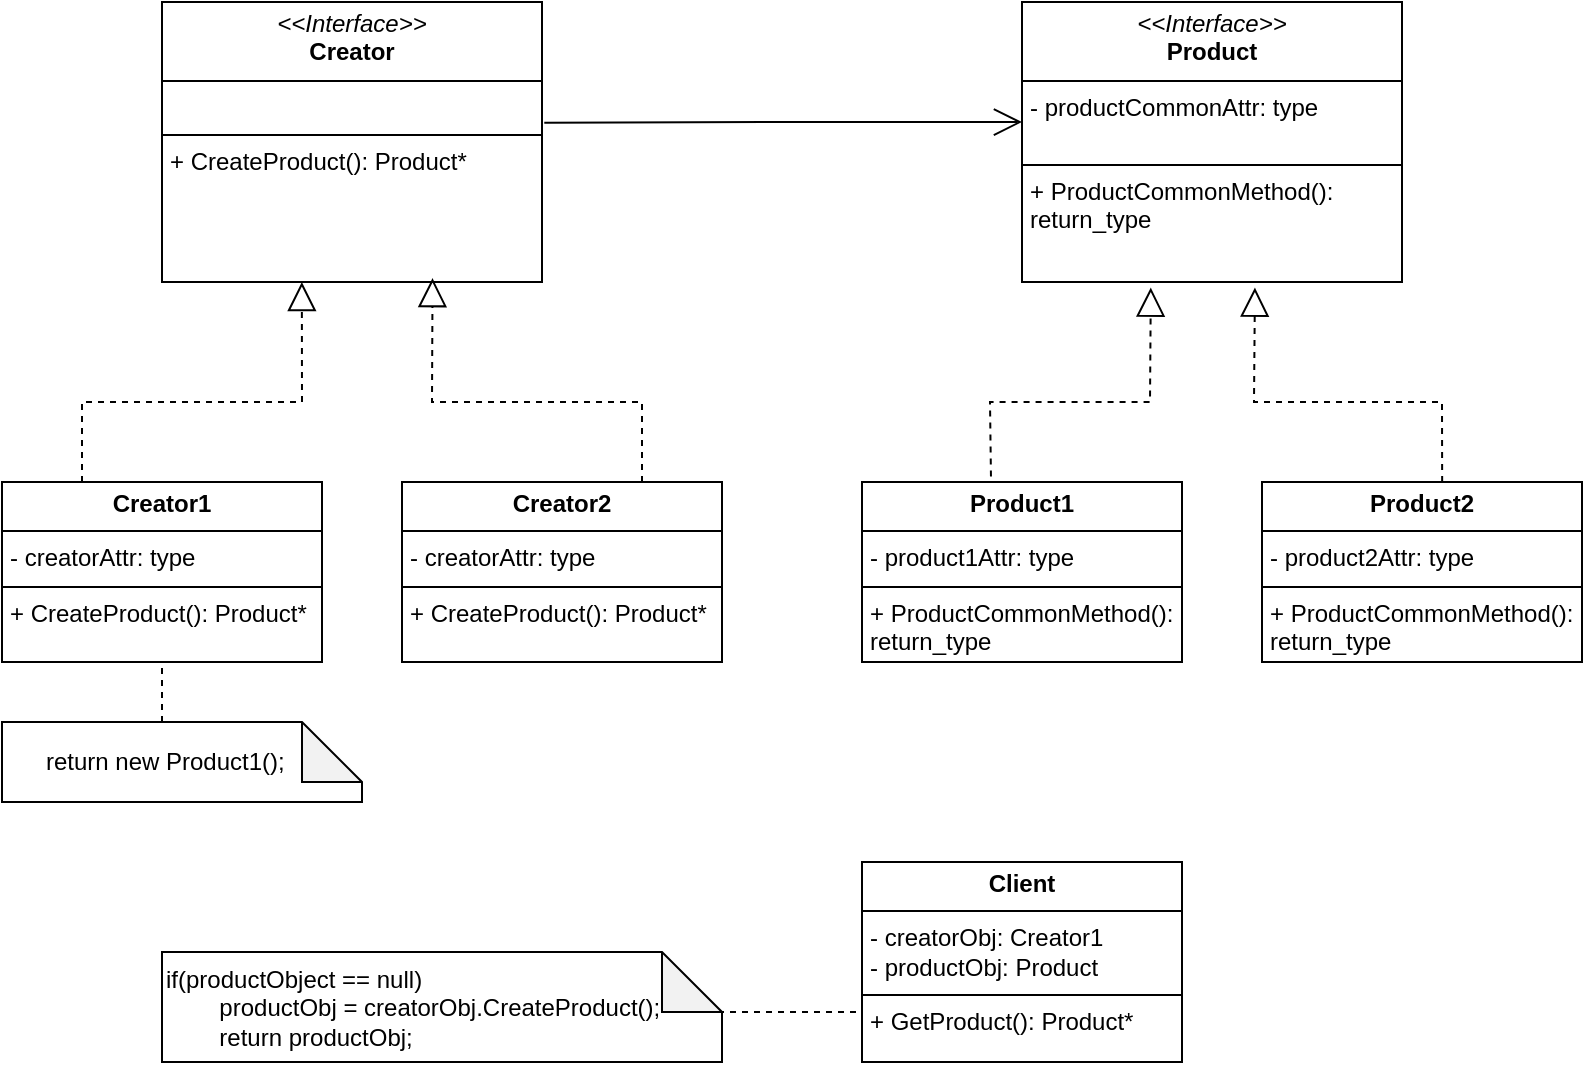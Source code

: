 <mxfile version="26.2.13">
  <diagram id="C5RBs43oDa-KdzZeNtuy" name="Page-1">
    <mxGraphModel dx="1044" dy="575" grid="1" gridSize="10" guides="1" tooltips="1" connect="1" arrows="1" fold="1" page="1" pageScale="1" pageWidth="827" pageHeight="1169" math="0" shadow="0">
      <root>
        <mxCell id="WIyWlLk6GJQsqaUBKTNV-0" />
        <mxCell id="WIyWlLk6GJQsqaUBKTNV-1" parent="WIyWlLk6GJQsqaUBKTNV-0" />
        <mxCell id="eBdvUt5oQFF3fciLyBsF-1" value="&lt;p style=&quot;margin:0px;margin-top:4px;text-align:center;&quot;&gt;&lt;i&gt;&amp;lt;&amp;lt;Interface&amp;gt;&amp;gt;&lt;/i&gt;&lt;br&gt;&lt;b&gt;Creator&lt;/b&gt;&lt;/p&gt;&lt;hr size=&quot;1&quot; style=&quot;border-style:solid;&quot;&gt;&lt;p style=&quot;margin:0px;margin-left:4px;&quot;&gt;&lt;br&gt;&lt;/p&gt;&lt;hr size=&quot;1&quot; style=&quot;border-style:solid;&quot;&gt;&lt;p style=&quot;margin:0px;margin-left:4px;&quot;&gt;+ CreateProduct(): Product*&lt;br&gt;&lt;br&gt;&lt;/p&gt;" style="verticalAlign=top;align=left;overflow=fill;html=1;whiteSpace=wrap;" vertex="1" parent="WIyWlLk6GJQsqaUBKTNV-1">
          <mxGeometry x="90" y="120" width="190" height="140" as="geometry" />
        </mxCell>
        <mxCell id="eBdvUt5oQFF3fciLyBsF-2" value="&lt;p style=&quot;margin:0px;margin-top:4px;text-align:center;&quot;&gt;&lt;i&gt;&amp;lt;&amp;lt;Interface&amp;gt;&amp;gt;&lt;/i&gt;&lt;br&gt;&lt;b&gt;Product&lt;/b&gt;&lt;/p&gt;&lt;hr size=&quot;1&quot; style=&quot;border-style:solid;&quot;&gt;&lt;p style=&quot;margin:0px;margin-left:4px;&quot;&gt;- productCommonAttr: type&lt;br&gt;&lt;br&gt;&lt;/p&gt;&lt;hr size=&quot;1&quot; style=&quot;border-style:solid;&quot;&gt;&lt;p style=&quot;margin:0px;margin-left:4px;&quot;&gt;+ ProductCommonMethod(): return_type&lt;/p&gt;" style="verticalAlign=top;align=left;overflow=fill;html=1;whiteSpace=wrap;" vertex="1" parent="WIyWlLk6GJQsqaUBKTNV-1">
          <mxGeometry x="520" y="120" width="190" height="140" as="geometry" />
        </mxCell>
        <mxCell id="eBdvUt5oQFF3fciLyBsF-6" value="" style="endArrow=open;endFill=1;endSize=12;html=1;rounded=0;exitX=1.006;exitY=0.431;exitDx=0;exitDy=0;exitPerimeter=0;entryX=0;entryY=0.429;entryDx=0;entryDy=0;entryPerimeter=0;" edge="1" parent="WIyWlLk6GJQsqaUBKTNV-1" source="eBdvUt5oQFF3fciLyBsF-1" target="eBdvUt5oQFF3fciLyBsF-2">
          <mxGeometry width="160" relative="1" as="geometry">
            <mxPoint x="320" y="180" as="sourcePoint" />
            <mxPoint x="480" y="180" as="targetPoint" />
            <Array as="points">
              <mxPoint x="400" y="180" />
            </Array>
          </mxGeometry>
        </mxCell>
        <mxCell id="eBdvUt5oQFF3fciLyBsF-7" value="&lt;p style=&quot;margin:0px;margin-top:4px;text-align:center;&quot;&gt;&lt;b&gt;Creator1&lt;/b&gt;&lt;/p&gt;&lt;hr size=&quot;1&quot; style=&quot;border-style:solid;&quot;&gt;&lt;p style=&quot;margin:0px;margin-left:4px;&quot;&gt;- creatorAttr: type&lt;/p&gt;&lt;hr size=&quot;1&quot; style=&quot;border-style:solid;&quot;&gt;&lt;p style=&quot;margin:0px;margin-left:4px;&quot;&gt;+ CreateProduct(): Product*&lt;/p&gt;" style="verticalAlign=top;align=left;overflow=fill;html=1;whiteSpace=wrap;" vertex="1" parent="WIyWlLk6GJQsqaUBKTNV-1">
          <mxGeometry x="10" y="360" width="160" height="90" as="geometry" />
        </mxCell>
        <mxCell id="eBdvUt5oQFF3fciLyBsF-8" value="&lt;p style=&quot;margin:0px;margin-top:4px;text-align:center;&quot;&gt;&lt;b&gt;Creator2&lt;/b&gt;&lt;/p&gt;&lt;hr size=&quot;1&quot; style=&quot;border-style:solid;&quot;&gt;&lt;p style=&quot;margin:0px;margin-left:4px;&quot;&gt;- creatorAttr: type&lt;/p&gt;&lt;hr size=&quot;1&quot; style=&quot;border-style:solid;&quot;&gt;&lt;p style=&quot;margin:0px;margin-left:4px;&quot;&gt;+ CreateProduct(): Product*&lt;/p&gt;" style="verticalAlign=top;align=left;overflow=fill;html=1;whiteSpace=wrap;" vertex="1" parent="WIyWlLk6GJQsqaUBKTNV-1">
          <mxGeometry x="210" y="360" width="160" height="90" as="geometry" />
        </mxCell>
        <mxCell id="eBdvUt5oQFF3fciLyBsF-9" value="&lt;p style=&quot;margin:0px;margin-top:4px;text-align:center;&quot;&gt;&lt;b&gt;Product1&lt;/b&gt;&lt;/p&gt;&lt;hr size=&quot;1&quot; style=&quot;border-style:solid;&quot;&gt;&lt;p style=&quot;margin:0px;margin-left:4px;&quot;&gt;- product1Attr: type&lt;/p&gt;&lt;hr size=&quot;1&quot; style=&quot;border-style:solid;&quot;&gt;&lt;p style=&quot;margin:0px;margin-left:4px;&quot;&gt;+ ProductCommonMethod(): return_type&lt;/p&gt;" style="verticalAlign=top;align=left;overflow=fill;html=1;whiteSpace=wrap;" vertex="1" parent="WIyWlLk6GJQsqaUBKTNV-1">
          <mxGeometry x="440" y="360" width="160" height="90" as="geometry" />
        </mxCell>
        <mxCell id="eBdvUt5oQFF3fciLyBsF-10" value="&lt;p style=&quot;margin:0px;margin-top:4px;text-align:center;&quot;&gt;&lt;b&gt;Product2&lt;/b&gt;&lt;/p&gt;&lt;hr size=&quot;1&quot; style=&quot;border-style:solid;&quot;&gt;&lt;p style=&quot;margin:0px;margin-left:4px;&quot;&gt;- product2Attr: type&lt;/p&gt;&lt;hr size=&quot;1&quot; style=&quot;border-style:solid;&quot;&gt;&lt;p style=&quot;margin:0px;margin-left:4px;&quot;&gt;+ ProductCommonMethod(): return_type&lt;/p&gt;" style="verticalAlign=top;align=left;overflow=fill;html=1;whiteSpace=wrap;" vertex="1" parent="WIyWlLk6GJQsqaUBKTNV-1">
          <mxGeometry x="640" y="360" width="160" height="90" as="geometry" />
        </mxCell>
        <mxCell id="eBdvUt5oQFF3fciLyBsF-11" value="" style="endArrow=block;dashed=1;endFill=0;endSize=12;html=1;rounded=0;exitX=0.25;exitY=0;exitDx=0;exitDy=0;entryX=0.368;entryY=1;entryDx=0;entryDy=0;entryPerimeter=0;" edge="1" parent="WIyWlLk6GJQsqaUBKTNV-1" source="eBdvUt5oQFF3fciLyBsF-7" target="eBdvUt5oQFF3fciLyBsF-1">
          <mxGeometry width="160" relative="1" as="geometry">
            <mxPoint x="40" y="320" as="sourcePoint" />
            <mxPoint x="200" y="320" as="targetPoint" />
            <Array as="points">
              <mxPoint x="50" y="320" />
              <mxPoint x="160" y="320" />
            </Array>
          </mxGeometry>
        </mxCell>
        <mxCell id="eBdvUt5oQFF3fciLyBsF-12" value="" style="endArrow=block;dashed=1;endFill=0;endSize=12;html=1;rounded=0;exitX=0.75;exitY=0;exitDx=0;exitDy=0;entryX=0.712;entryY=0.986;entryDx=0;entryDy=0;entryPerimeter=0;" edge="1" parent="WIyWlLk6GJQsqaUBKTNV-1" source="eBdvUt5oQFF3fciLyBsF-8" target="eBdvUt5oQFF3fciLyBsF-1">
          <mxGeometry width="160" relative="1" as="geometry">
            <mxPoint x="250" y="360" as="sourcePoint" />
            <mxPoint x="360" y="260" as="targetPoint" />
            <Array as="points">
              <mxPoint x="330" y="320" />
              <mxPoint x="225" y="320" />
            </Array>
          </mxGeometry>
        </mxCell>
        <mxCell id="eBdvUt5oQFF3fciLyBsF-13" value="" style="endArrow=block;dashed=1;endFill=0;endSize=12;html=1;rounded=0;entryX=0.339;entryY=1.02;entryDx=0;entryDy=0;entryPerimeter=0;exitX=0.403;exitY=-0.031;exitDx=0;exitDy=0;exitPerimeter=0;" edge="1" parent="WIyWlLk6GJQsqaUBKTNV-1" source="eBdvUt5oQFF3fciLyBsF-9" target="eBdvUt5oQFF3fciLyBsF-2">
          <mxGeometry width="160" relative="1" as="geometry">
            <mxPoint x="470" y="310" as="sourcePoint" />
            <mxPoint x="630" y="310" as="targetPoint" />
            <Array as="points">
              <mxPoint x="504" y="320" />
              <mxPoint x="584" y="320" />
            </Array>
          </mxGeometry>
        </mxCell>
        <mxCell id="eBdvUt5oQFF3fciLyBsF-14" value="" style="endArrow=block;dashed=1;endFill=0;endSize=12;html=1;rounded=0;exitX=0.563;exitY=0;exitDx=0;exitDy=0;exitPerimeter=0;entryX=0.613;entryY=1.02;entryDx=0;entryDy=0;entryPerimeter=0;" edge="1" parent="WIyWlLk6GJQsqaUBKTNV-1" source="eBdvUt5oQFF3fciLyBsF-10" target="eBdvUt5oQFF3fciLyBsF-2">
          <mxGeometry width="160" relative="1" as="geometry">
            <mxPoint x="620" y="310" as="sourcePoint" />
            <mxPoint x="780" y="310" as="targetPoint" />
            <Array as="points">
              <mxPoint x="730" y="320" />
              <mxPoint x="636" y="320" />
            </Array>
          </mxGeometry>
        </mxCell>
        <mxCell id="eBdvUt5oQFF3fciLyBsF-17" value="" style="endArrow=none;dashed=1;html=1;rounded=0;" edge="1" parent="WIyWlLk6GJQsqaUBKTNV-1" target="eBdvUt5oQFF3fciLyBsF-7">
          <mxGeometry width="50" height="50" relative="1" as="geometry">
            <mxPoint x="90" y="480" as="sourcePoint" />
            <mxPoint x="115" y="460" as="targetPoint" />
          </mxGeometry>
        </mxCell>
        <mxCell id="eBdvUt5oQFF3fciLyBsF-18" value="return new Product1();&amp;nbsp; &amp;nbsp; &amp;nbsp;" style="shape=note;whiteSpace=wrap;html=1;backgroundOutline=1;darkOpacity=0.05;" vertex="1" parent="WIyWlLk6GJQsqaUBKTNV-1">
          <mxGeometry x="10" y="480" width="180" height="40" as="geometry" />
        </mxCell>
        <mxCell id="eBdvUt5oQFF3fciLyBsF-21" value="&lt;p style=&quot;margin:0px;margin-top:4px;text-align:center;&quot;&gt;&lt;b&gt;Client&lt;/b&gt;&lt;/p&gt;&lt;hr size=&quot;1&quot; style=&quot;border-style:solid;&quot;&gt;&lt;p style=&quot;margin:0px;margin-left:4px;&quot;&gt;- creatorObj: Creator1&lt;/p&gt;&lt;p style=&quot;margin:0px;margin-left:4px;&quot;&gt;- productObj: Product&lt;/p&gt;&lt;hr size=&quot;1&quot; style=&quot;border-style:solid;&quot;&gt;&lt;p style=&quot;margin:0px;margin-left:4px;&quot;&gt;&lt;span style=&quot;background-color: transparent; color: light-dark(rgb(0, 0, 0), rgb(255, 255, 255));&quot;&gt;+ GetProduct(): Product*&lt;/span&gt;&lt;/p&gt;" style="verticalAlign=top;align=left;overflow=fill;html=1;whiteSpace=wrap;" vertex="1" parent="WIyWlLk6GJQsqaUBKTNV-1">
          <mxGeometry x="440" y="550" width="160" height="100" as="geometry" />
        </mxCell>
        <mxCell id="eBdvUt5oQFF3fciLyBsF-22" value="if(productObject == null)&lt;div&gt;&lt;span style=&quot;white-space: pre;&quot;&gt;&#x9;&lt;/span&gt;productObj = creatorObj.CreateProduct();&lt;/div&gt;&lt;div&gt;&lt;span style=&quot;white-space: pre;&quot;&gt;&#x9;&lt;/span&gt;return productObj;&lt;/div&gt;" style="shape=note;whiteSpace=wrap;html=1;backgroundOutline=1;darkOpacity=0.05;align=left;" vertex="1" parent="WIyWlLk6GJQsqaUBKTNV-1">
          <mxGeometry x="90" y="595" width="280" height="55" as="geometry" />
        </mxCell>
        <mxCell id="eBdvUt5oQFF3fciLyBsF-25" value="" style="endArrow=none;dashed=1;html=1;rounded=0;exitX=0;exitY=0;exitDx=260;exitDy=30;exitPerimeter=0;entryX=0;entryY=0.75;entryDx=0;entryDy=0;" edge="1" parent="WIyWlLk6GJQsqaUBKTNV-1" source="eBdvUt5oQFF3fciLyBsF-22" target="eBdvUt5oQFF3fciLyBsF-21">
          <mxGeometry width="50" height="50" relative="1" as="geometry">
            <mxPoint x="390" y="680" as="sourcePoint" />
            <mxPoint x="310" y="610" as="targetPoint" />
          </mxGeometry>
        </mxCell>
      </root>
    </mxGraphModel>
  </diagram>
</mxfile>
